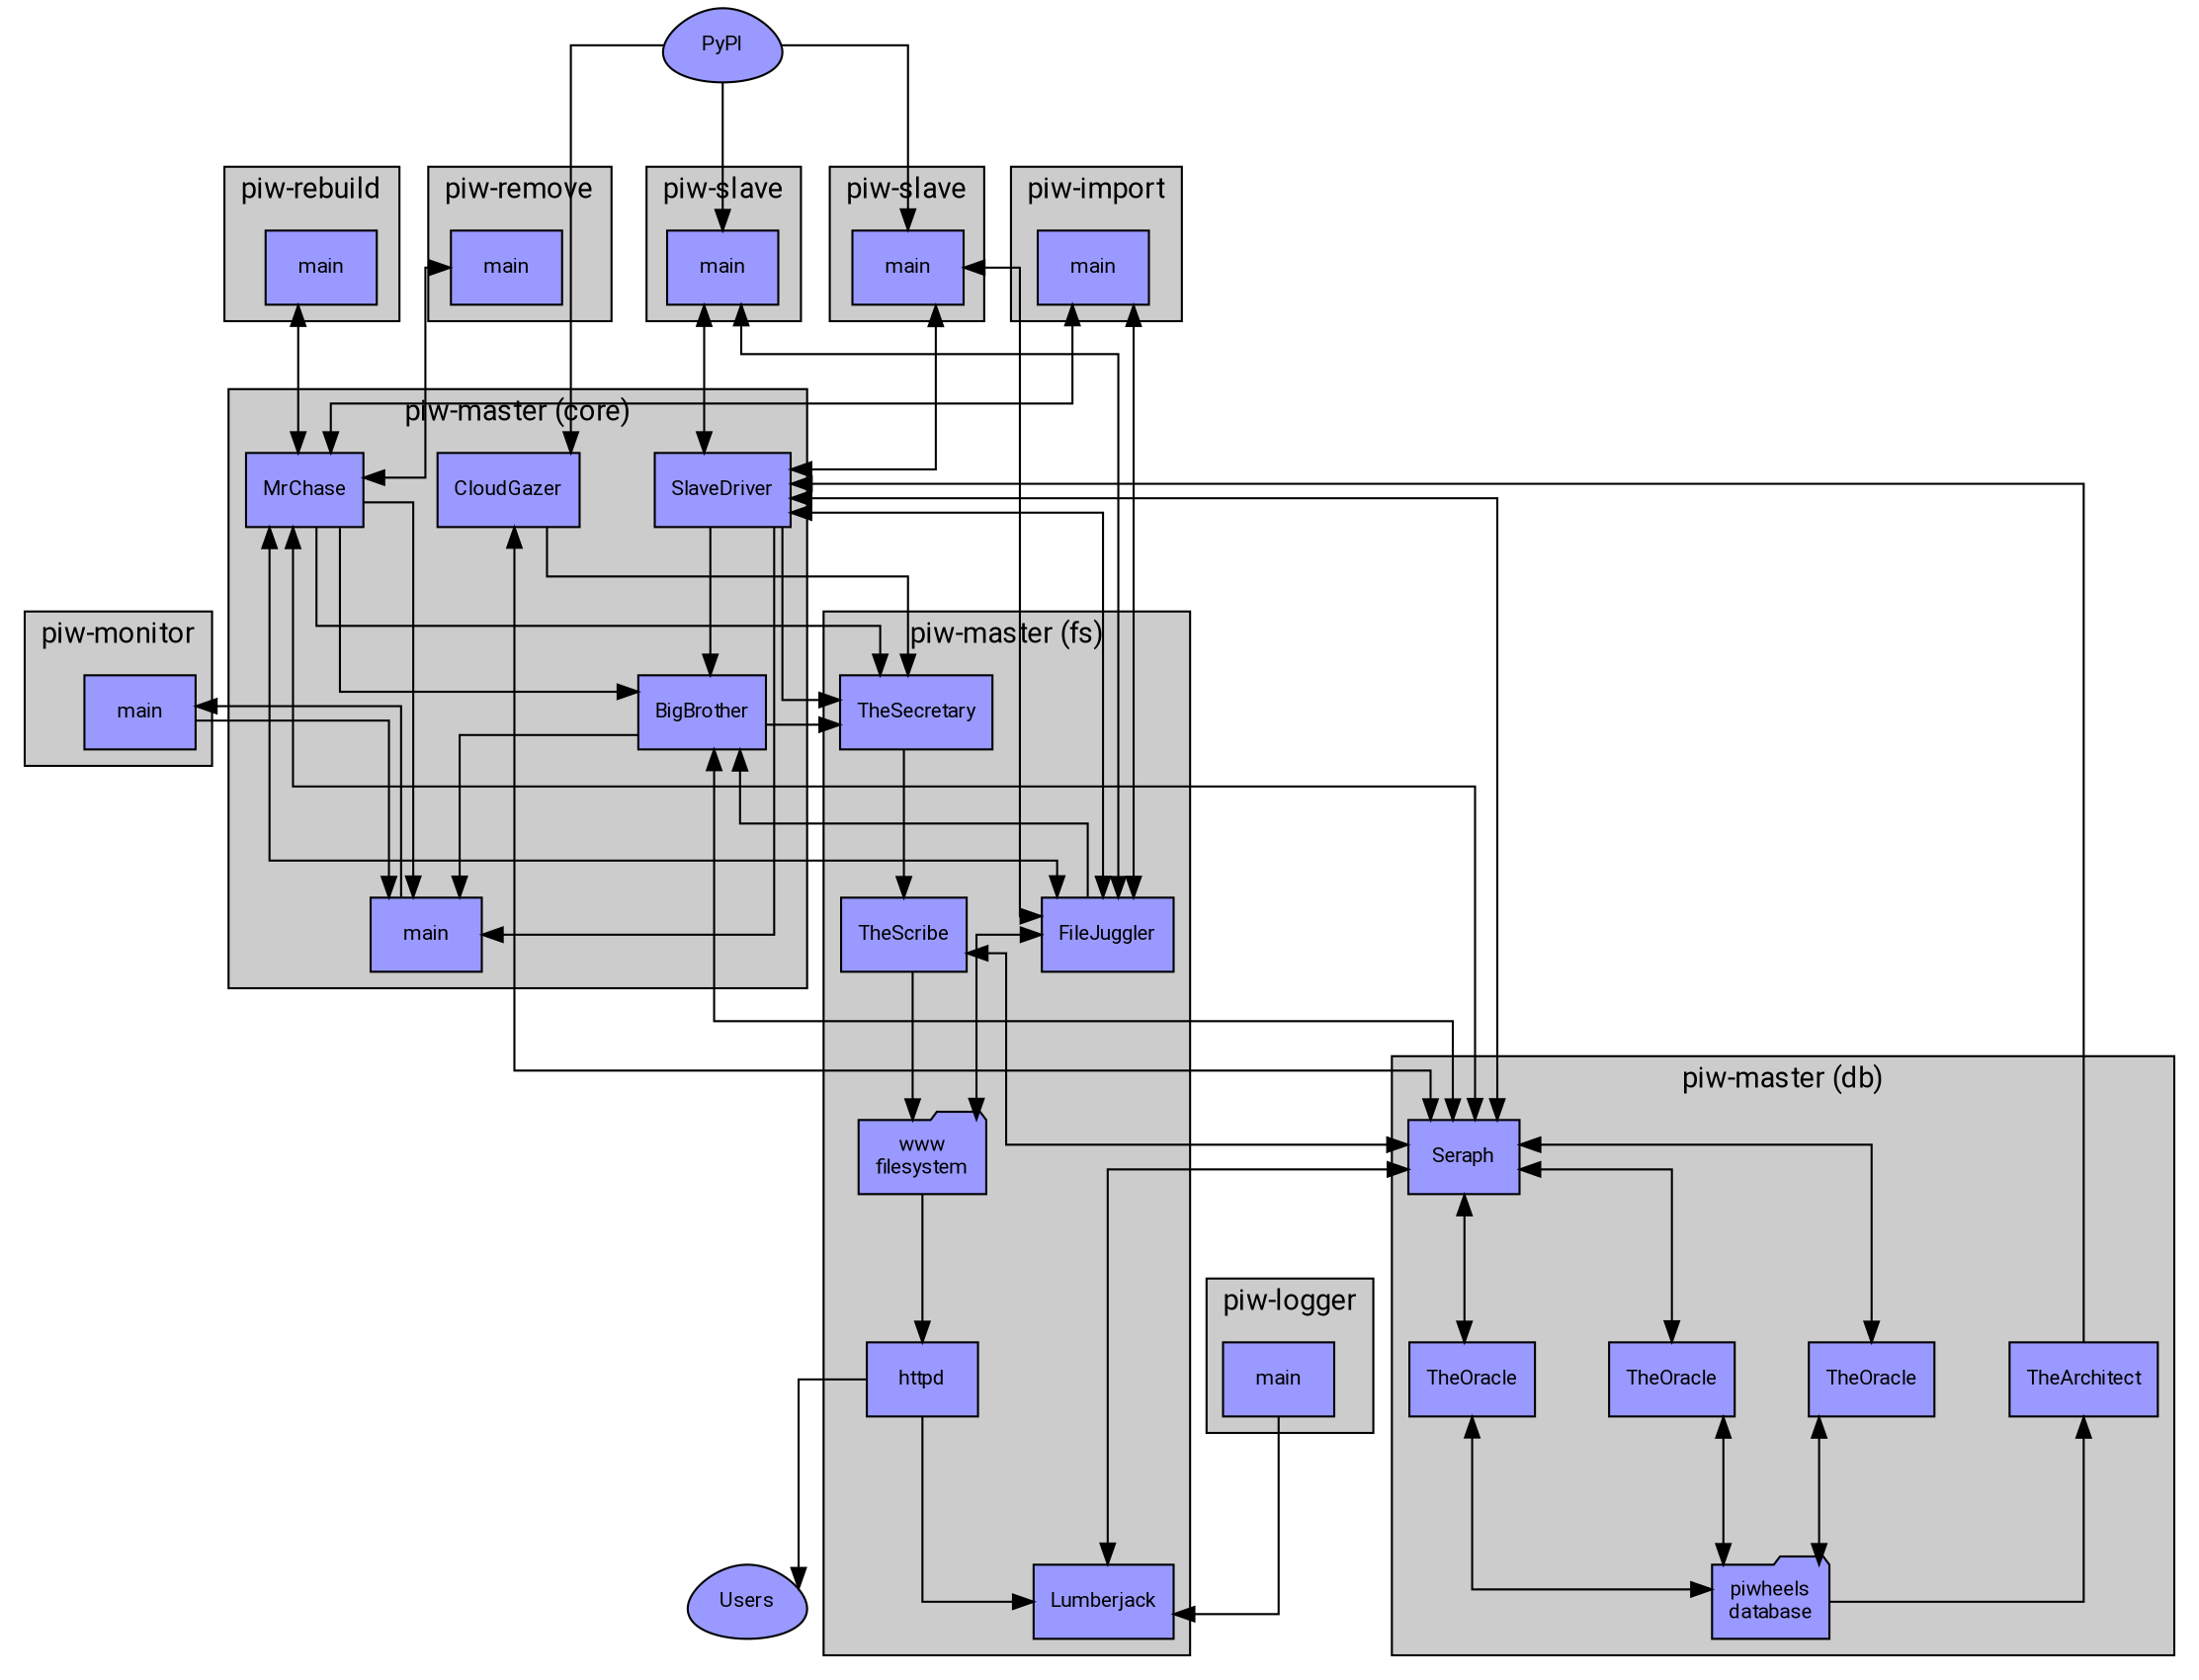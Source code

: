 digraph piwheels {
    graph [splines=ortho, nodesep=0.5, ranksep=1, style=filled, fontname=Roboto, fontsize=14, fillcolor="#cccccc"];
    node [shape=rect, fontname=Roboto, fontsize=10, style=filled, fillcolor="#9999ff", penwidth=1];
    edge [fontname=Sans, fontsize=8];

    PyPI [label="PyPI", shape=egg];
    Users [label="Users", shape=egg];

    subgraph cluster_db_server {
        graph [label="piw-master (db)"];

        TheOracle1 [label="TheOracle"];
        TheOracle2 [label="TheOracle"];
        TheOracle3 [label="TheOracle"];
        TheArchitect;
        Seraph;
        db [label="piwheels\ndatabase", shape=folder];

        Seraph->TheOracle1 [dir=both];
        Seraph->TheOracle2 [dir=both];
        Seraph->TheOracle3 [dir=both];
        TheOracle1->db [dir=both];
        TheOracle2->db [dir=both];
        TheOracle3->db [dir=both];
        TheArchitect->db [dir=back];
    }

    subgraph cluster_file_server {
        graph [label="piw-master (fs)"];

        TheSecretary;
        TheScribe;
        FileJuggler;
        Lumberjack;
        fs [label="www\nfilesystem", shape=folder];
        httpd;

        TheSecretary->TheScribe;
        TheScribe->fs;
        FileJuggler->fs [dir=both];
        fs->httpd;
        httpd->Lumberjack;
    }

    subgraph cluster_master {
        graph [label="piw-master (core)"];

        CloudGazer;
        main;
        MrChase;
        SlaveDriver;
        BigBrother;

        BigBrother->main;
        SlaveDriver->main;
        MrChase->main;
        MrChase->TheSecretary;
    }

    subgraph cluster_monitor {
        graph [label="piw-monitor"];
        monitor [label="main"];
    }

    subgraph cluster_slave1 {
        graph [label="piw-slave"];
        Slave1 [label="main"];
    }

    subgraph cluster_slave2 {
        graph [label="piw-slave"];
        Slave2 [label="main"];
    }

    subgraph cluster_import {
        graph [label="piw-import"];
        Importer [label="main"];
    }

    subgraph cluster_rebuild {
        graph [label="piw-rebuild"];
        Rebuild [label="main"];
    }

    subgraph cluster_remove {
        graph [label="piw-remove"];
        Remove [label="main"];
    }

    subgraph cluster_logger {
        graph [label="piw-logger"];
        Logger [label="main"];
    }


    PyPI->CloudGazer;
    PyPI->Slave1;
    PyPI->Slave2;
    Slave1->SlaveDriver [dir=both];
    Slave2->SlaveDriver [dir=both];
    Slave1->FileJuggler [dir=both];
    Slave2->FileJuggler [dir=both];
    Importer->MrChase [dir=both];
    Importer->FileJuggler [dir=both];
    Rebuild->MrChase [dir=both];
    Remove->MrChase [dir=both];
    Logger->Lumberjack;
    main->monitor;
    monitor->main;

    CloudGazer->Seraph [dir=both];
    CloudGazer->TheSecretary;
    BigBrother->TheSecretary;
    SlaveDriver->TheSecretary;
    SlaveDriver->BigBrother;
    FileJuggler->BigBrother;
    TheScribe->Seraph [dir=both];
    BigBrother->Seraph [dir=both];
    SlaveDriver->FileJuggler [dir=both];
    SlaveDriver->Seraph [dir=both];
    TheArchitect->SlaveDriver;
    MrChase->FileJuggler [dir=both];
    MrChase->Seraph [dir=both];
    MrChase->BigBrother;
    Lumberjack->Seraph [dir=both];
    httpd->Users;
}
